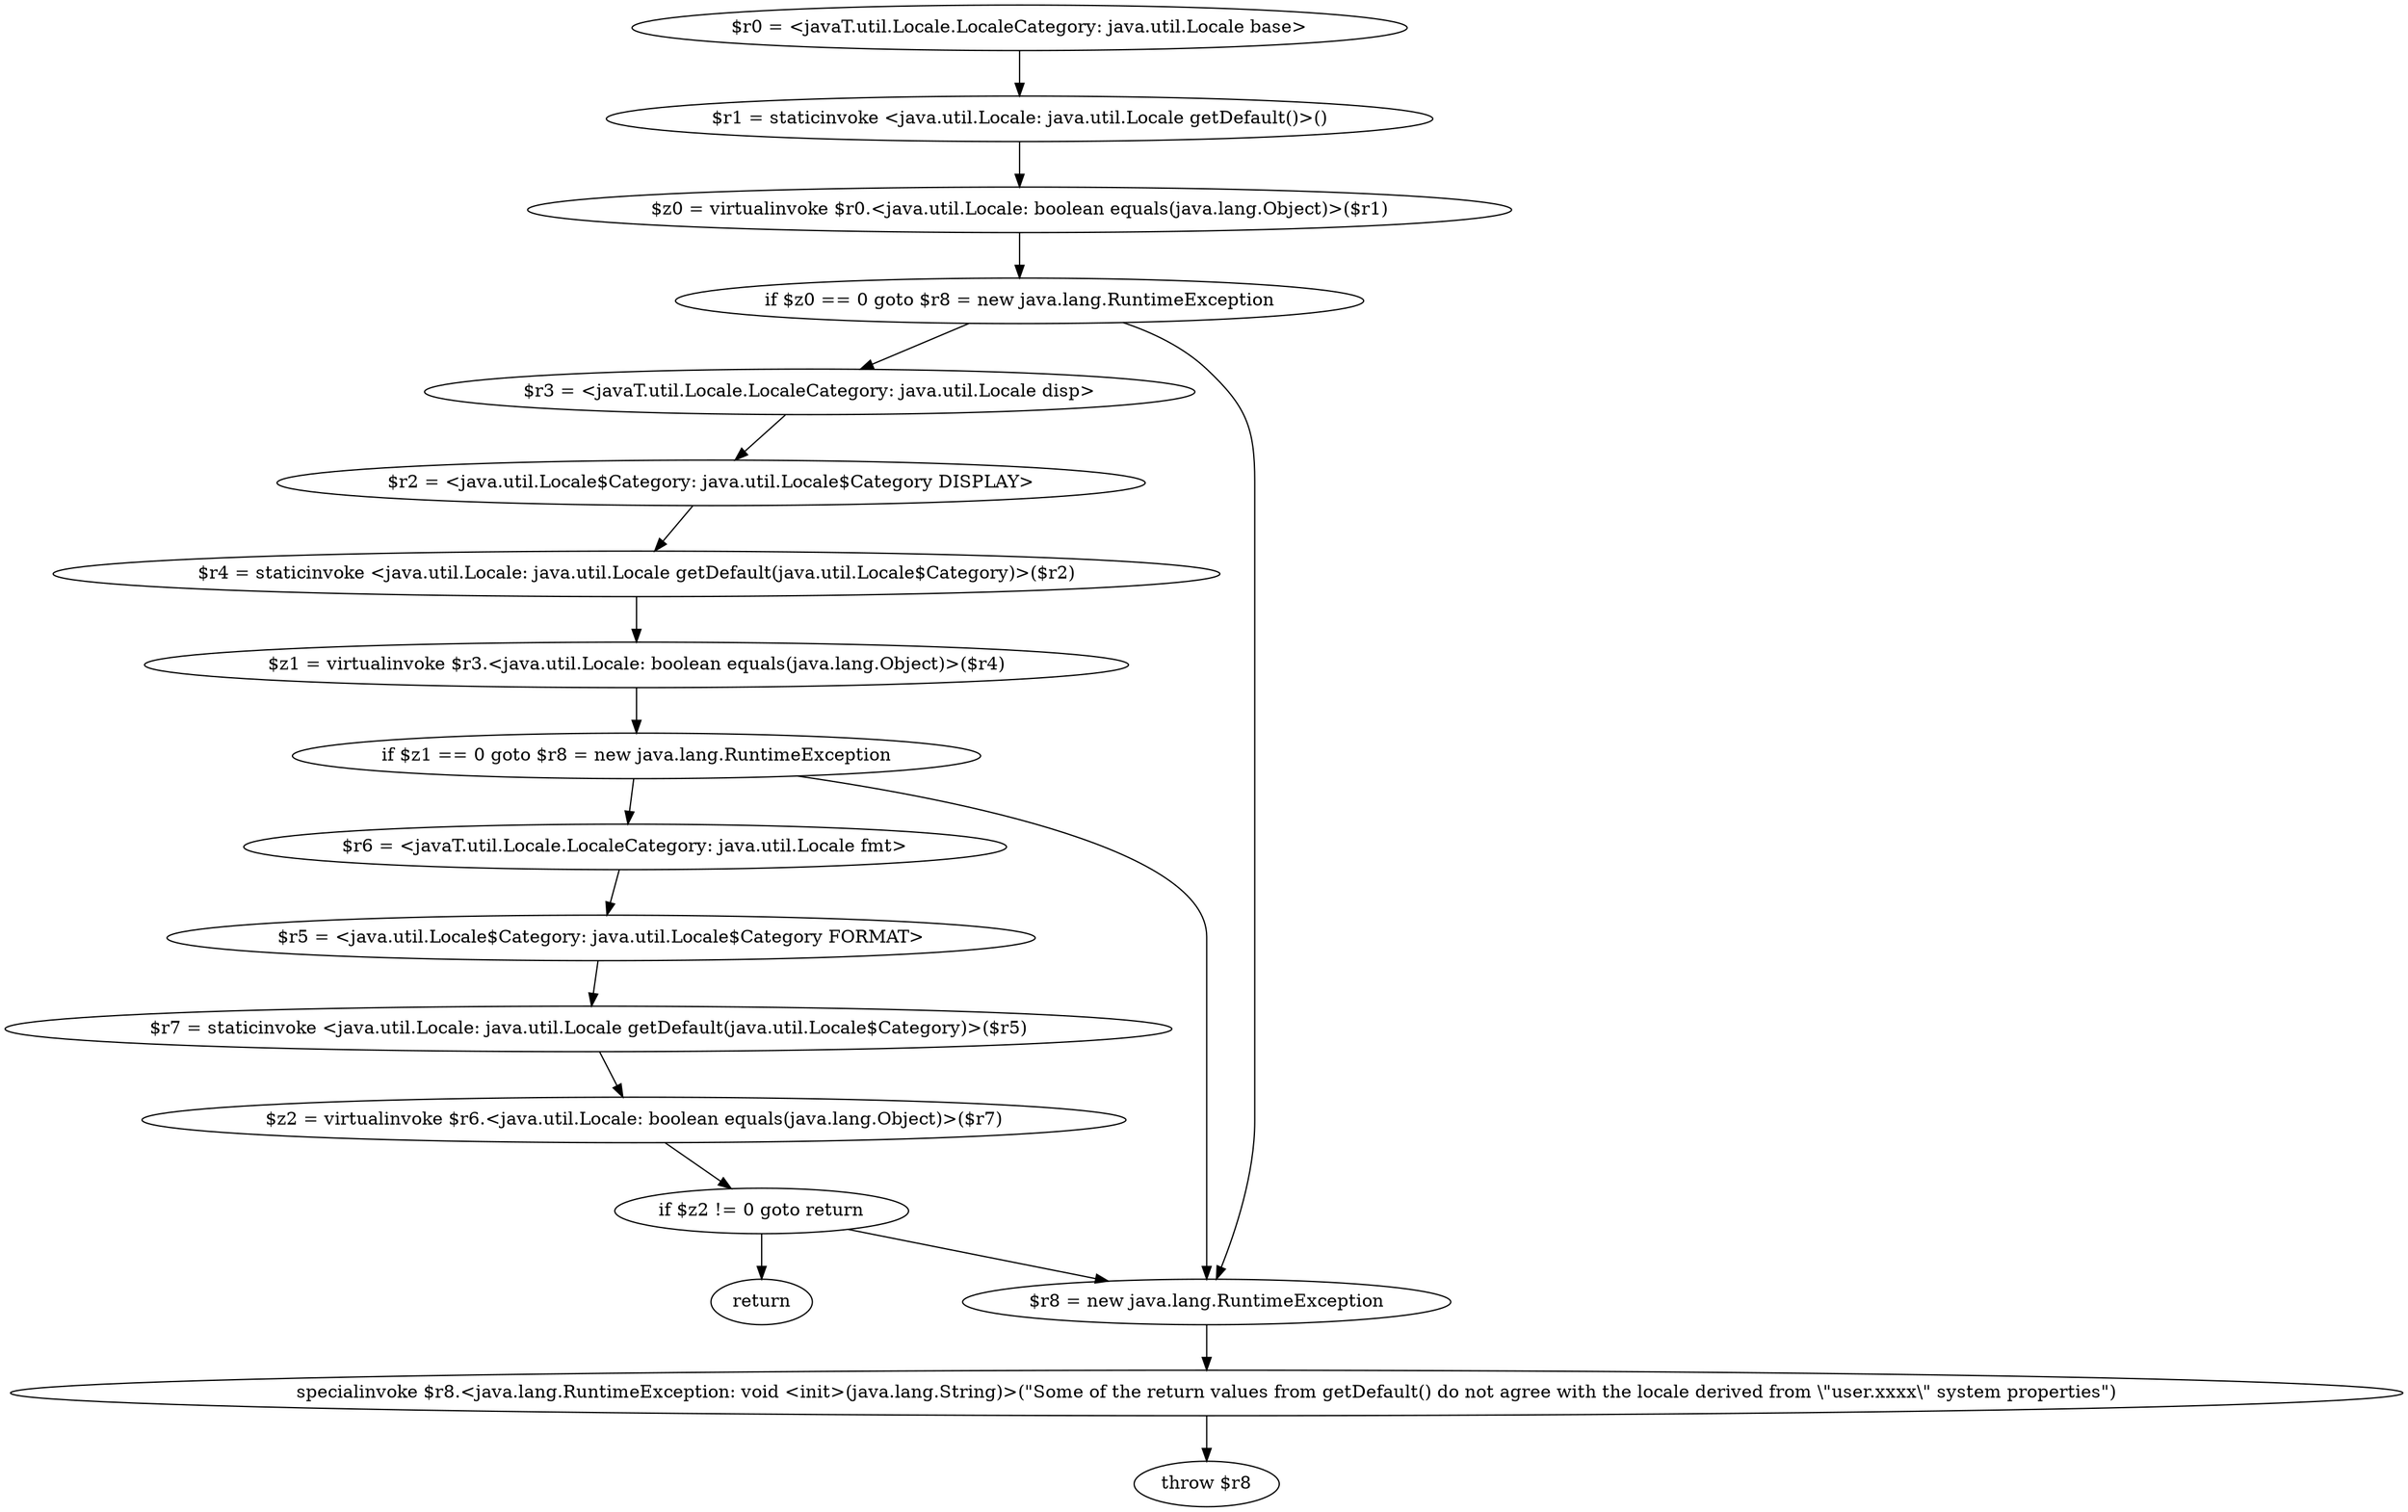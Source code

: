 digraph "unitGraph" {
    "$r0 = <javaT.util.Locale.LocaleCategory: java.util.Locale base>"
    "$r1 = staticinvoke <java.util.Locale: java.util.Locale getDefault()>()"
    "$z0 = virtualinvoke $r0.<java.util.Locale: boolean equals(java.lang.Object)>($r1)"
    "if $z0 == 0 goto $r8 = new java.lang.RuntimeException"
    "$r3 = <javaT.util.Locale.LocaleCategory: java.util.Locale disp>"
    "$r2 = <java.util.Locale$Category: java.util.Locale$Category DISPLAY>"
    "$r4 = staticinvoke <java.util.Locale: java.util.Locale getDefault(java.util.Locale$Category)>($r2)"
    "$z1 = virtualinvoke $r3.<java.util.Locale: boolean equals(java.lang.Object)>($r4)"
    "if $z1 == 0 goto $r8 = new java.lang.RuntimeException"
    "$r6 = <javaT.util.Locale.LocaleCategory: java.util.Locale fmt>"
    "$r5 = <java.util.Locale$Category: java.util.Locale$Category FORMAT>"
    "$r7 = staticinvoke <java.util.Locale: java.util.Locale getDefault(java.util.Locale$Category)>($r5)"
    "$z2 = virtualinvoke $r6.<java.util.Locale: boolean equals(java.lang.Object)>($r7)"
    "if $z2 != 0 goto return"
    "$r8 = new java.lang.RuntimeException"
    "specialinvoke $r8.<java.lang.RuntimeException: void <init>(java.lang.String)>(\"Some of the return values from getDefault() do not agree with the locale derived from \\\"user.xxxx\\\" system properties\")"
    "throw $r8"
    "return"
    "$r0 = <javaT.util.Locale.LocaleCategory: java.util.Locale base>"->"$r1 = staticinvoke <java.util.Locale: java.util.Locale getDefault()>()";
    "$r1 = staticinvoke <java.util.Locale: java.util.Locale getDefault()>()"->"$z0 = virtualinvoke $r0.<java.util.Locale: boolean equals(java.lang.Object)>($r1)";
    "$z0 = virtualinvoke $r0.<java.util.Locale: boolean equals(java.lang.Object)>($r1)"->"if $z0 == 0 goto $r8 = new java.lang.RuntimeException";
    "if $z0 == 0 goto $r8 = new java.lang.RuntimeException"->"$r3 = <javaT.util.Locale.LocaleCategory: java.util.Locale disp>";
    "if $z0 == 0 goto $r8 = new java.lang.RuntimeException"->"$r8 = new java.lang.RuntimeException";
    "$r3 = <javaT.util.Locale.LocaleCategory: java.util.Locale disp>"->"$r2 = <java.util.Locale$Category: java.util.Locale$Category DISPLAY>";
    "$r2 = <java.util.Locale$Category: java.util.Locale$Category DISPLAY>"->"$r4 = staticinvoke <java.util.Locale: java.util.Locale getDefault(java.util.Locale$Category)>($r2)";
    "$r4 = staticinvoke <java.util.Locale: java.util.Locale getDefault(java.util.Locale$Category)>($r2)"->"$z1 = virtualinvoke $r3.<java.util.Locale: boolean equals(java.lang.Object)>($r4)";
    "$z1 = virtualinvoke $r3.<java.util.Locale: boolean equals(java.lang.Object)>($r4)"->"if $z1 == 0 goto $r8 = new java.lang.RuntimeException";
    "if $z1 == 0 goto $r8 = new java.lang.RuntimeException"->"$r6 = <javaT.util.Locale.LocaleCategory: java.util.Locale fmt>";
    "if $z1 == 0 goto $r8 = new java.lang.RuntimeException"->"$r8 = new java.lang.RuntimeException";
    "$r6 = <javaT.util.Locale.LocaleCategory: java.util.Locale fmt>"->"$r5 = <java.util.Locale$Category: java.util.Locale$Category FORMAT>";
    "$r5 = <java.util.Locale$Category: java.util.Locale$Category FORMAT>"->"$r7 = staticinvoke <java.util.Locale: java.util.Locale getDefault(java.util.Locale$Category)>($r5)";
    "$r7 = staticinvoke <java.util.Locale: java.util.Locale getDefault(java.util.Locale$Category)>($r5)"->"$z2 = virtualinvoke $r6.<java.util.Locale: boolean equals(java.lang.Object)>($r7)";
    "$z2 = virtualinvoke $r6.<java.util.Locale: boolean equals(java.lang.Object)>($r7)"->"if $z2 != 0 goto return";
    "if $z2 != 0 goto return"->"$r8 = new java.lang.RuntimeException";
    "if $z2 != 0 goto return"->"return";
    "$r8 = new java.lang.RuntimeException"->"specialinvoke $r8.<java.lang.RuntimeException: void <init>(java.lang.String)>(\"Some of the return values from getDefault() do not agree with the locale derived from \\\"user.xxxx\\\" system properties\")";
    "specialinvoke $r8.<java.lang.RuntimeException: void <init>(java.lang.String)>(\"Some of the return values from getDefault() do not agree with the locale derived from \\\"user.xxxx\\\" system properties\")"->"throw $r8";
}
